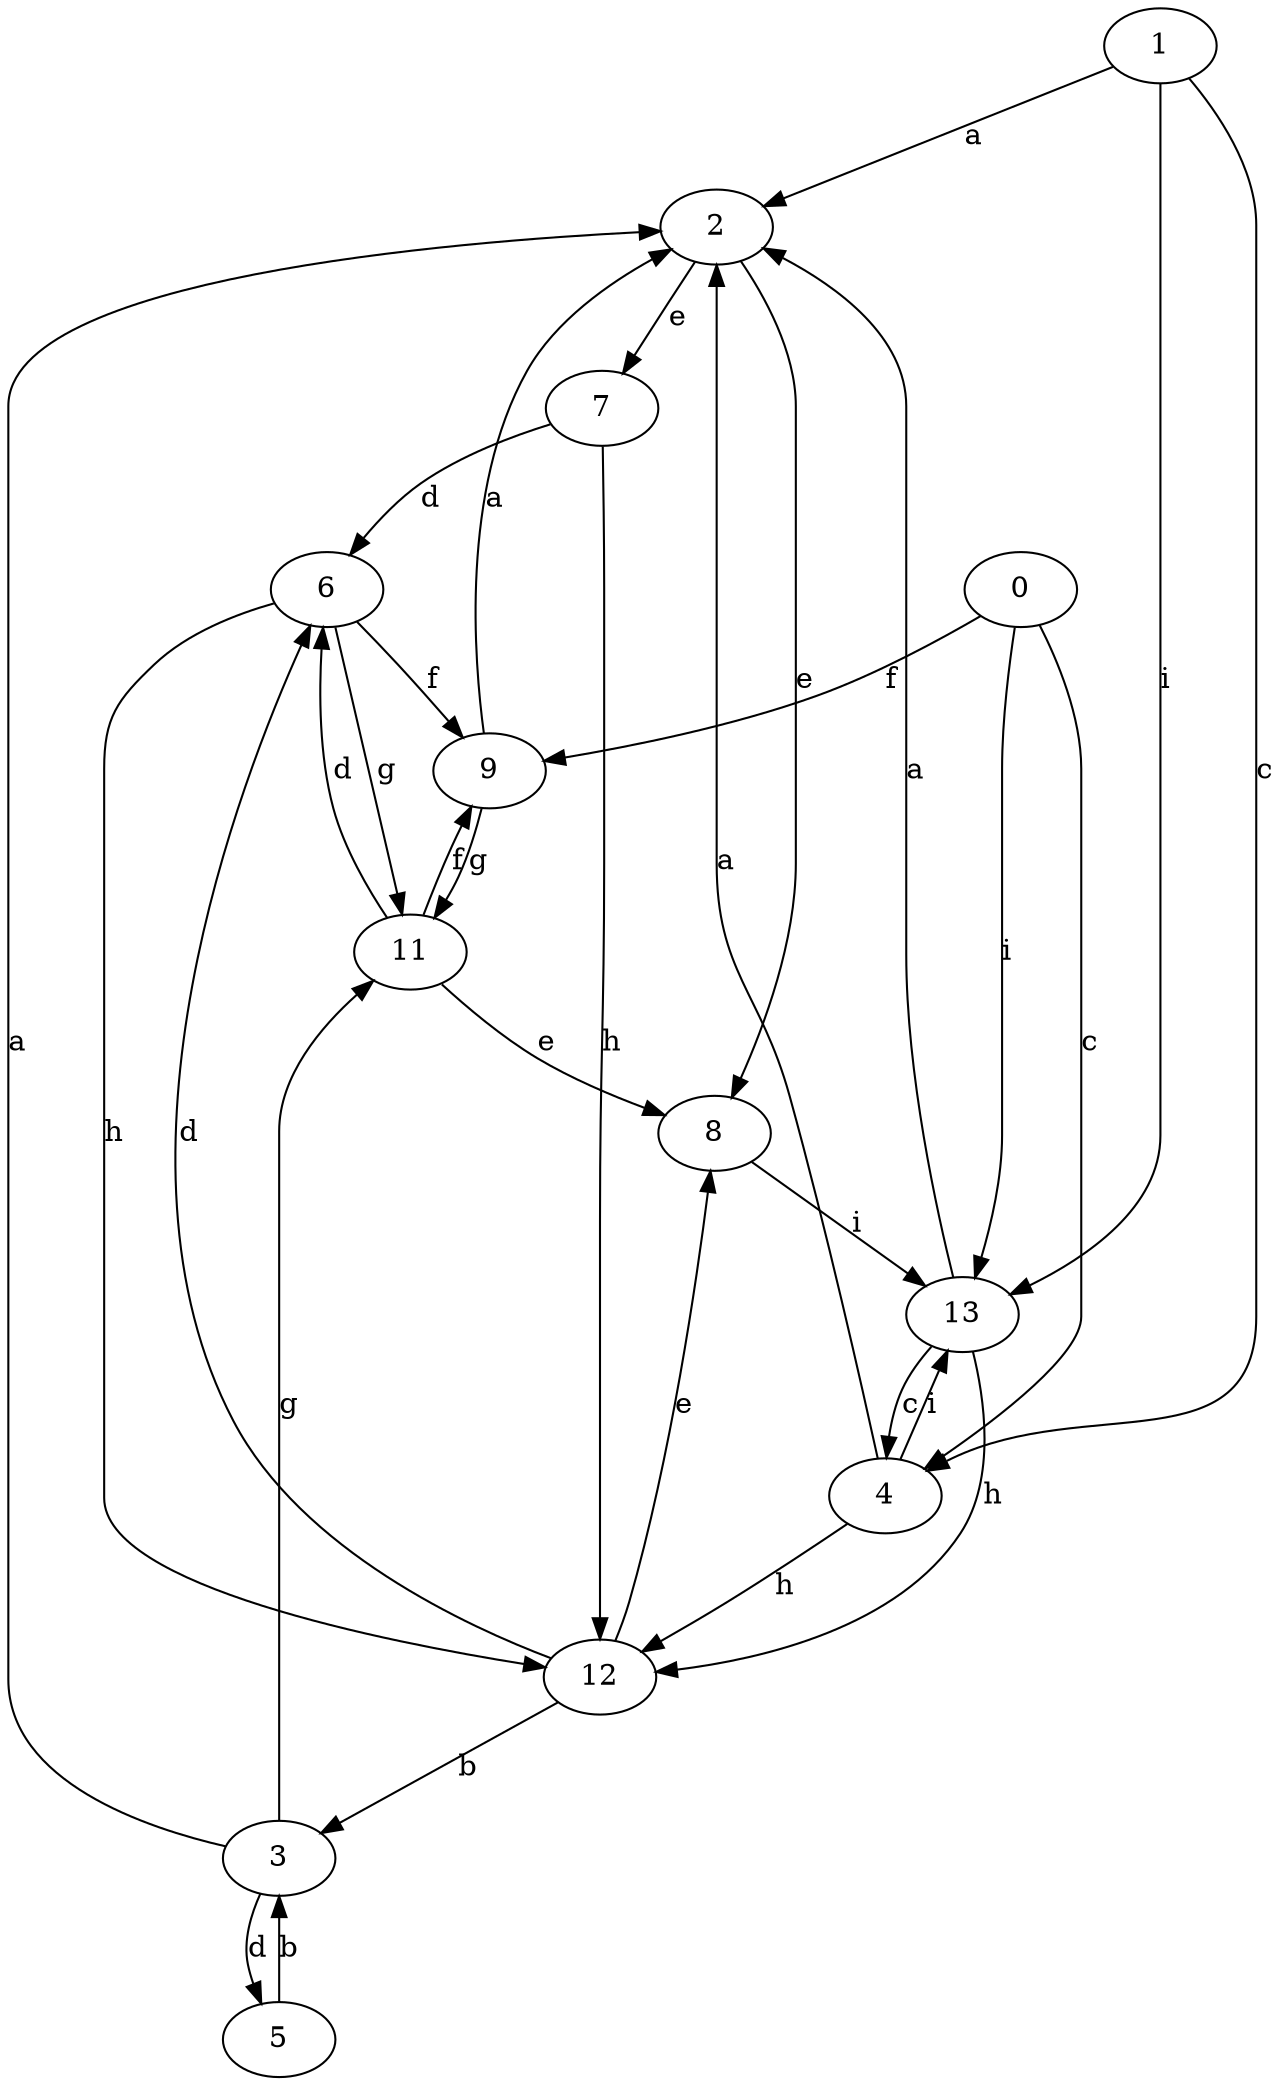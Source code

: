 strict digraph  {
1;
2;
3;
0;
4;
5;
6;
7;
8;
9;
11;
12;
13;
1 -> 2  [label=a];
1 -> 4  [label=c];
1 -> 13  [label=i];
2 -> 7  [label=e];
2 -> 8  [label=e];
3 -> 2  [label=a];
3 -> 5  [label=d];
3 -> 11  [label=g];
0 -> 4  [label=c];
0 -> 9  [label=f];
0 -> 13  [label=i];
4 -> 2  [label=a];
4 -> 12  [label=h];
4 -> 13  [label=i];
5 -> 3  [label=b];
6 -> 9  [label=f];
6 -> 11  [label=g];
6 -> 12  [label=h];
7 -> 6  [label=d];
7 -> 12  [label=h];
8 -> 13  [label=i];
9 -> 2  [label=a];
9 -> 11  [label=g];
11 -> 6  [label=d];
11 -> 8  [label=e];
11 -> 9  [label=f];
12 -> 3  [label=b];
12 -> 6  [label=d];
12 -> 8  [label=e];
13 -> 2  [label=a];
13 -> 4  [label=c];
13 -> 12  [label=h];
}
